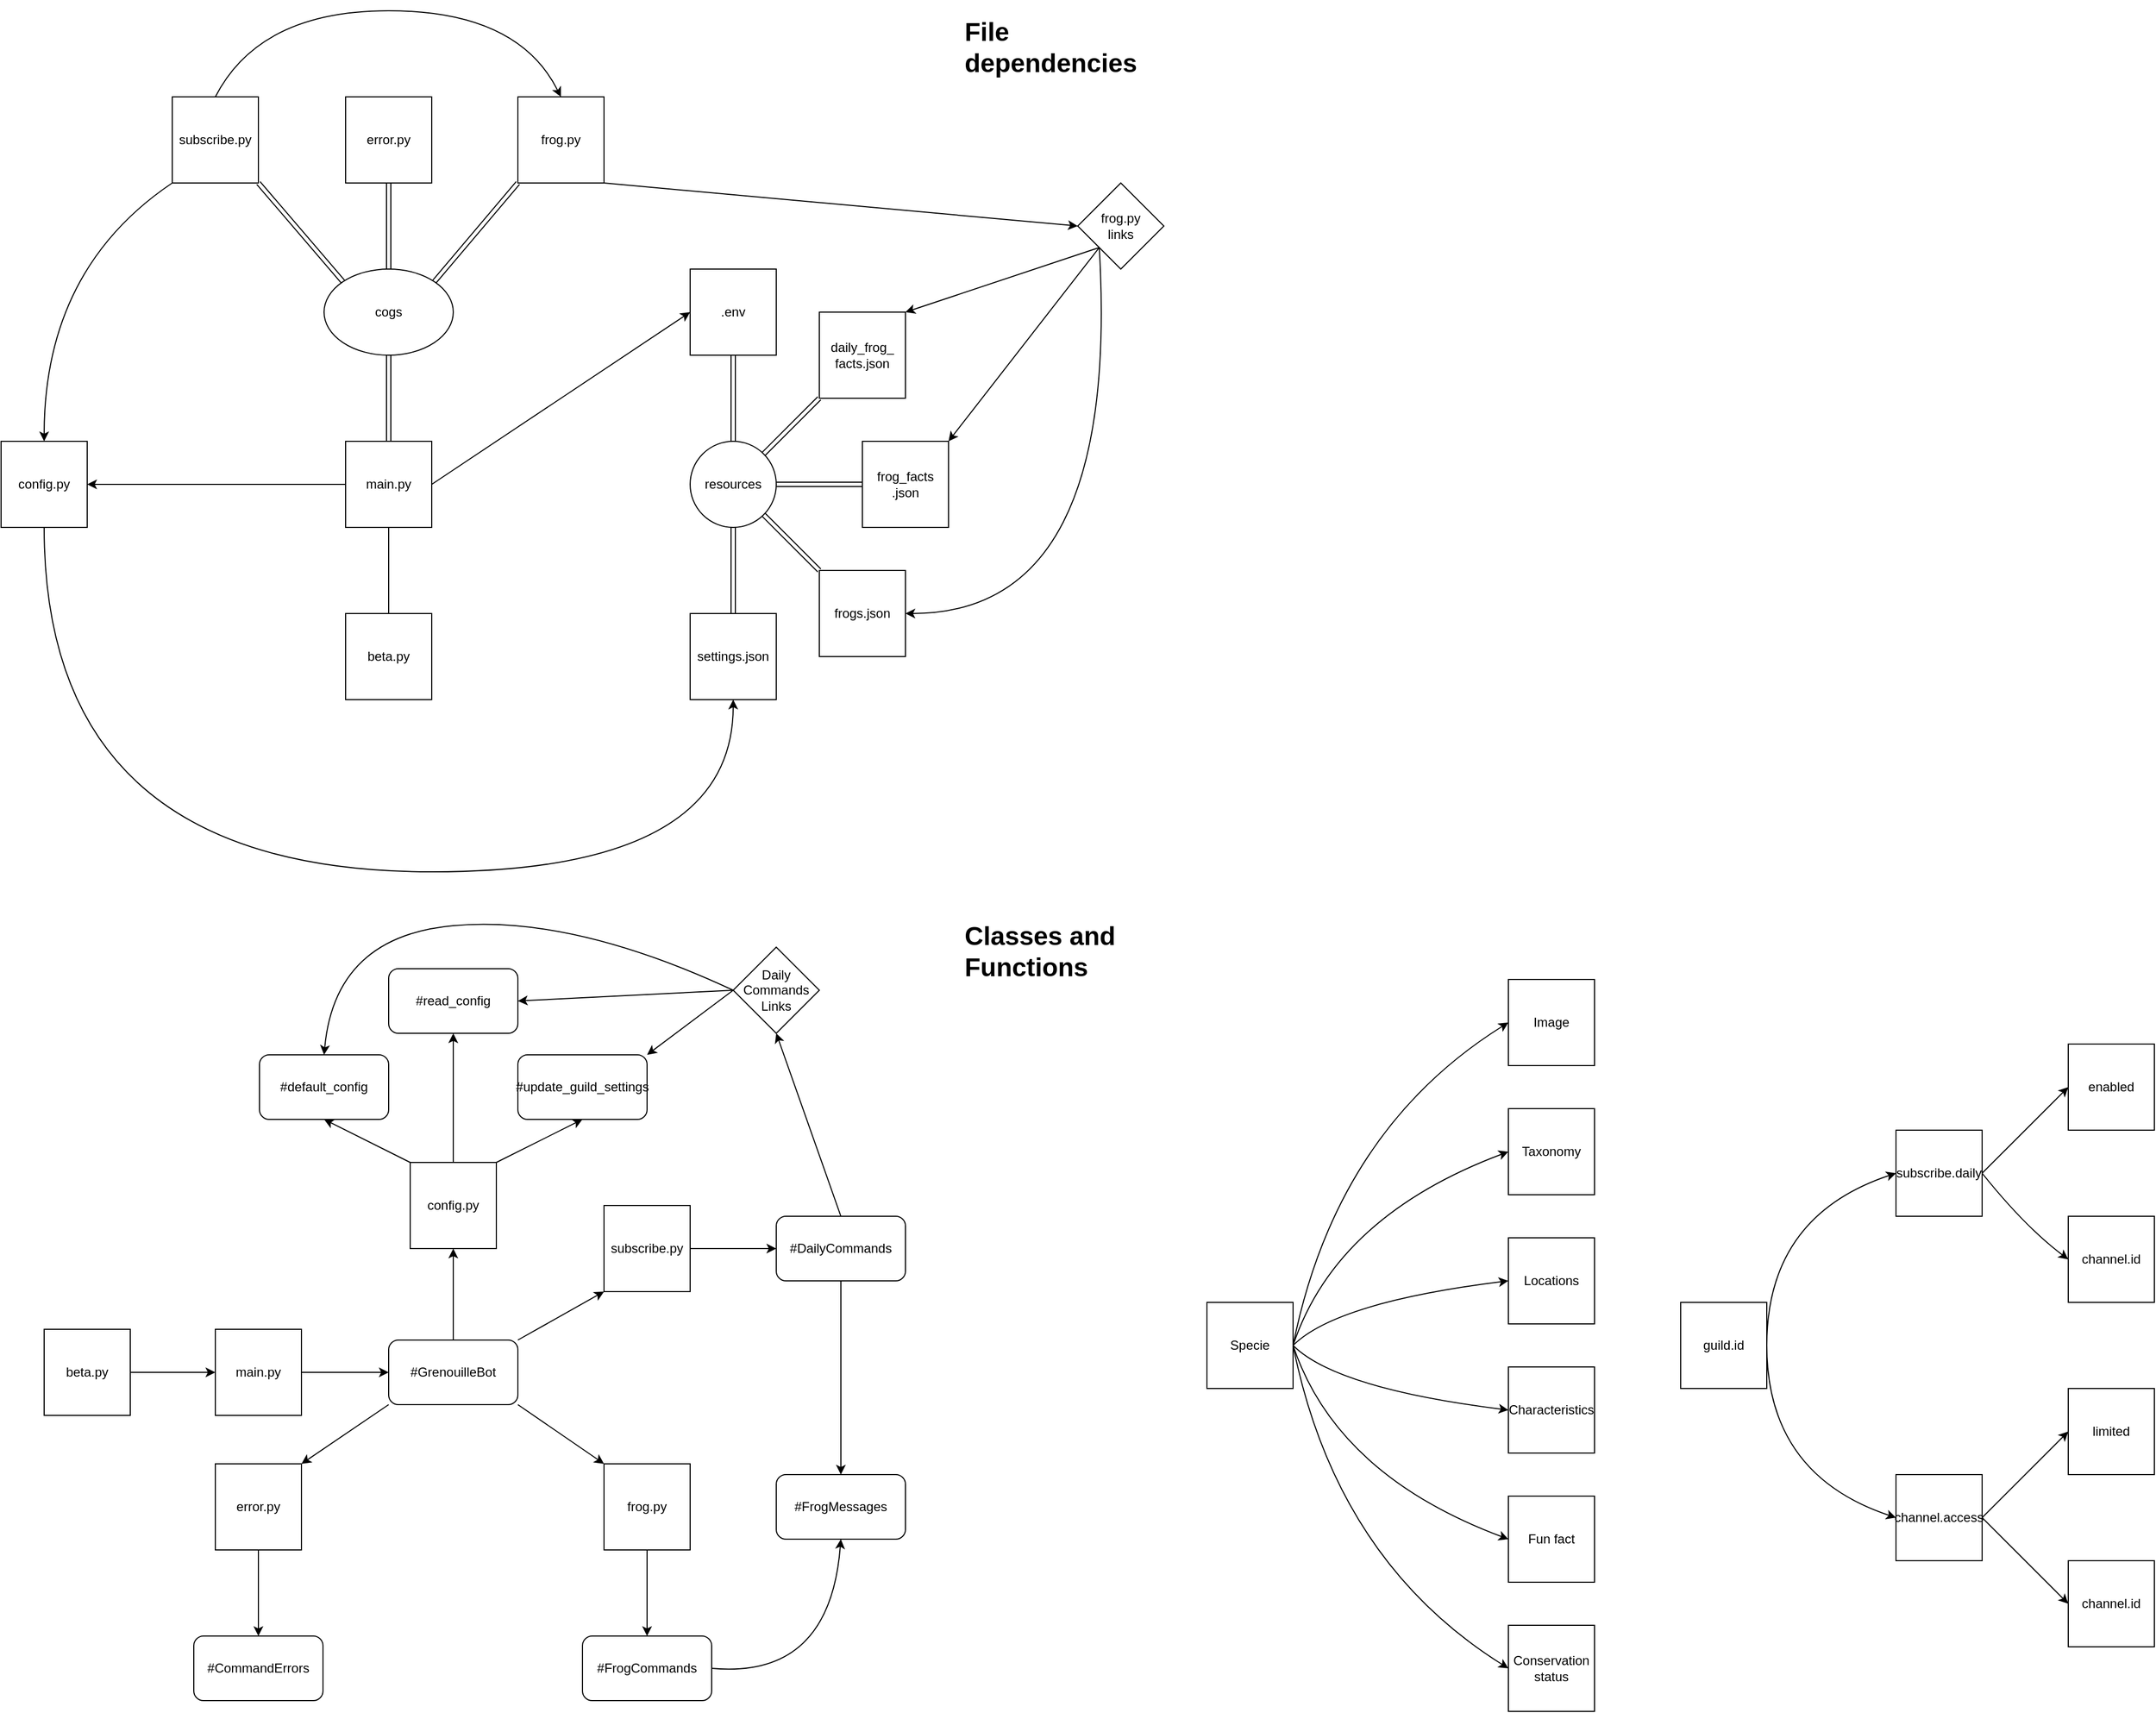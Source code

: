 <mxfile>
    <diagram id="c9KTRhDAJt0Q00L5G3fb" name="Page-1">
        <mxGraphModel dx="1130" dy="769" grid="1" gridSize="10" guides="1" tooltips="1" connect="1" arrows="1" fold="1" page="1" pageScale="1" pageWidth="1100" pageHeight="850" background="none" math="0" shadow="0">
            <root>
                <mxCell id="0"/>
                <mxCell id="1" parent="0"/>
                <mxCell id="2" value="main.py" style="whiteSpace=wrap;html=1;aspect=fixed;" parent="1" vertex="1">
                    <mxGeometry x="320" y="440" width="80" height="80" as="geometry"/>
                </mxCell>
                <mxCell id="3" value="beta.py" style="whiteSpace=wrap;html=1;aspect=fixed;" parent="1" vertex="1">
                    <mxGeometry x="320" y="600" width="80" height="80" as="geometry"/>
                </mxCell>
                <mxCell id="4" value="" style="endArrow=none;html=1;entryX=0.5;entryY=1;entryDx=0;entryDy=0;exitX=0.5;exitY=0;exitDx=0;exitDy=0;" parent="1" source="3" target="2" edge="1">
                    <mxGeometry width="50" height="50" relative="1" as="geometry">
                        <mxPoint x="260" y="570" as="sourcePoint"/>
                        <mxPoint x="555" y="580" as="targetPoint"/>
                    </mxGeometry>
                </mxCell>
                <mxCell id="5" value="cogs" style="ellipse;whiteSpace=wrap;html=1;" parent="1" vertex="1">
                    <mxGeometry x="300" y="280" width="120" height="80" as="geometry"/>
                </mxCell>
                <mxCell id="6" value="" style="endArrow=none;html=1;entryX=0.5;entryY=1;entryDx=0;entryDy=0;exitX=0.5;exitY=0;exitDx=0;exitDy=0;shape=link;" parent="1" source="2" target="5" edge="1">
                    <mxGeometry width="50" height="50" relative="1" as="geometry">
                        <mxPoint x="505" y="530" as="sourcePoint"/>
                        <mxPoint x="555" y="480" as="targetPoint"/>
                    </mxGeometry>
                </mxCell>
                <mxCell id="8" value="" style="endArrow=none;html=1;exitX=1;exitY=0;exitDx=0;exitDy=0;entryX=0;entryY=1;entryDx=0;entryDy=0;shape=link;" parent="1" source="5" edge="1">
                    <mxGeometry width="50" height="50" relative="1" as="geometry">
                        <mxPoint x="425" y="360" as="sourcePoint"/>
                        <mxPoint x="480" y="200" as="targetPoint"/>
                    </mxGeometry>
                </mxCell>
                <mxCell id="16" value="error.py" style="whiteSpace=wrap;html=1;aspect=fixed;textDirection=ltr;" parent="1" vertex="1">
                    <mxGeometry x="320" y="120" width="80" height="80" as="geometry"/>
                </mxCell>
                <UserObject label="subscribe.py" id="17">
                    <mxCell style="whiteSpace=wrap;html=1;aspect=fixed;" parent="1" vertex="1">
                        <mxGeometry x="159" y="120" width="80" height="80" as="geometry"/>
                    </mxCell>
                </UserObject>
                <mxCell id="18" value="" style="endArrow=none;html=1;entryX=0;entryY=0;entryDx=0;entryDy=0;exitX=1;exitY=1;exitDx=0;exitDy=0;shape=link;" parent="1" source="17" target="5" edge="1">
                    <mxGeometry width="50" height="50" relative="1" as="geometry">
                        <mxPoint x="240" y="200" as="sourcePoint"/>
                        <mxPoint x="410" y="480" as="targetPoint"/>
                    </mxGeometry>
                </mxCell>
                <mxCell id="20" value="" style="endArrow=none;html=1;entryX=0.5;entryY=1;entryDx=0;entryDy=0;endFill=0;shape=link;" parent="1" source="5" target="16" edge="1">
                    <mxGeometry width="50" height="50" relative="1" as="geometry">
                        <mxPoint x="470" y="320" as="sourcePoint"/>
                        <mxPoint x="360" y="220" as="targetPoint"/>
                    </mxGeometry>
                </mxCell>
                <mxCell id="22" value="config.py" style="whiteSpace=wrap;html=1;aspect=fixed;" parent="1" vertex="1">
                    <mxGeometry y="440" width="80" height="80" as="geometry"/>
                </mxCell>
                <mxCell id="25" value="" style="curved=1;endArrow=classic;html=1;endFill=1;exitX=0;exitY=1;exitDx=0;exitDy=0;entryX=0.5;entryY=0;entryDx=0;entryDy=0;" parent="1" source="17" target="22" edge="1">
                    <mxGeometry width="50" height="50" relative="1" as="geometry">
                        <mxPoint x="160" y="200" as="sourcePoint"/>
                        <mxPoint x="70" y="400" as="targetPoint"/>
                        <Array as="points">
                            <mxPoint x="40" y="280"/>
                        </Array>
                    </mxGeometry>
                </mxCell>
                <mxCell id="26" value="" style="endArrow=classic;html=1;endFill=1;entryX=1;entryY=0.5;entryDx=0;entryDy=0;exitX=0;exitY=0.5;exitDx=0;exitDy=0;" parent="1" source="2" target="22" edge="1">
                    <mxGeometry width="50" height="50" relative="1" as="geometry">
                        <mxPoint x="310" y="480" as="sourcePoint"/>
                        <mxPoint x="120" y="510" as="targetPoint"/>
                    </mxGeometry>
                </mxCell>
                <mxCell id="27" value="resources" style="ellipse;whiteSpace=wrap;html=1;aspect=fixed;" parent="1" vertex="1">
                    <mxGeometry x="640" y="440" width="80" height="80" as="geometry"/>
                </mxCell>
                <mxCell id="32" value="daily_frog_&lt;br&gt;facts.json" style="whiteSpace=wrap;html=1;aspect=fixed;" parent="1" vertex="1">
                    <mxGeometry x="760" y="320" width="80" height="80" as="geometry"/>
                </mxCell>
                <mxCell id="33" value="" style="endArrow=none;html=1;entryX=1;entryY=0;entryDx=0;entryDy=0;exitX=0;exitY=1;exitDx=0;exitDy=0;shape=link;" parent="1" source="32" target="27" edge="1">
                    <mxGeometry width="50" height="50" relative="1" as="geometry">
                        <mxPoint x="500" y="540" as="sourcePoint"/>
                        <mxPoint x="550" y="490" as="targetPoint"/>
                    </mxGeometry>
                </mxCell>
                <mxCell id="34" value="frog_facts&lt;br&gt;.json" style="whiteSpace=wrap;html=1;aspect=fixed;" parent="1" vertex="1">
                    <mxGeometry x="800" y="440" width="80" height="80" as="geometry"/>
                </mxCell>
                <mxCell id="35" value="frogs.json" style="whiteSpace=wrap;html=1;aspect=fixed;" parent="1" vertex="1">
                    <mxGeometry x="760" y="560" width="80" height="80" as="geometry"/>
                </mxCell>
                <mxCell id="36" value="settings.json" style="whiteSpace=wrap;html=1;aspect=fixed;" parent="1" vertex="1">
                    <mxGeometry x="640" y="600" width="80" height="80" as="geometry"/>
                </mxCell>
                <mxCell id="37" value="" style="endArrow=none;html=1;entryX=0;entryY=0.5;entryDx=0;entryDy=0;exitX=1;exitY=0.5;exitDx=0;exitDy=0;shape=link;" parent="1" source="27" target="34" edge="1">
                    <mxGeometry width="50" height="50" relative="1" as="geometry">
                        <mxPoint x="500" y="540" as="sourcePoint"/>
                        <mxPoint x="550" y="490" as="targetPoint"/>
                    </mxGeometry>
                </mxCell>
                <mxCell id="38" value="" style="endArrow=none;html=1;entryX=0.5;entryY=0;entryDx=0;entryDy=0;exitX=0.5;exitY=1;exitDx=0;exitDy=0;shape=link;" parent="1" source="27" target="36" edge="1">
                    <mxGeometry width="50" height="50" relative="1" as="geometry">
                        <mxPoint x="500" y="670" as="sourcePoint"/>
                        <mxPoint x="550" y="620" as="targetPoint"/>
                    </mxGeometry>
                </mxCell>
                <mxCell id="39" value="" style="endArrow=none;html=1;entryX=0;entryY=0;entryDx=0;entryDy=0;exitX=1;exitY=1;exitDx=0;exitDy=0;shape=link;" parent="1" source="27" target="35" edge="1">
                    <mxGeometry width="50" height="50" relative="1" as="geometry">
                        <mxPoint x="500" y="670" as="sourcePoint"/>
                        <mxPoint x="550" y="620" as="targetPoint"/>
                    </mxGeometry>
                </mxCell>
                <mxCell id="42" value="" style="endArrow=classic;html=1;entryX=0.5;entryY=0;entryDx=0;entryDy=0;exitX=0.5;exitY=0;exitDx=0;exitDy=0;curved=1;" parent="1" source="17" edge="1">
                    <mxGeometry width="50" height="50" relative="1" as="geometry">
                        <mxPoint x="320" y="100" as="sourcePoint"/>
                        <mxPoint x="520" y="120" as="targetPoint"/>
                        <Array as="points">
                            <mxPoint x="240" y="40"/>
                            <mxPoint x="480" y="40"/>
                        </Array>
                    </mxGeometry>
                </mxCell>
                <mxCell id="44" value="" style="curved=1;endArrow=classic;html=1;exitX=1;exitY=1;exitDx=0;exitDy=0;entryX=0;entryY=0.5;entryDx=0;entryDy=0;endFill=1;" parent="1" target="43" edge="1">
                    <mxGeometry width="50" height="50" relative="1" as="geometry">
                        <mxPoint x="560" y="200" as="sourcePoint"/>
                        <mxPoint x="960" y="280" as="targetPoint"/>
                        <Array as="points"/>
                    </mxGeometry>
                </mxCell>
                <mxCell id="43" value="frog.py&lt;br&gt;links" style="rhombus;whiteSpace=wrap;html=1;" parent="1" vertex="1">
                    <mxGeometry x="1000" y="200" width="80" height="80" as="geometry"/>
                </mxCell>
                <mxCell id="45" value="" style="endArrow=classic;html=1;rounded=1;entryX=1;entryY=0;entryDx=0;entryDy=0;endFill=1;exitX=0;exitY=1;exitDx=0;exitDy=0;" parent="1" source="43" target="32" edge="1">
                    <mxGeometry width="50" height="50" relative="1" as="geometry">
                        <mxPoint x="1060" y="260" as="sourcePoint"/>
                        <mxPoint x="630" y="350" as="targetPoint"/>
                    </mxGeometry>
                </mxCell>
                <mxCell id="46" value="" style="endArrow=classic;html=1;endFill=1;exitX=0;exitY=1;exitDx=0;exitDy=0;curved=1;entryX=1;entryY=0;entryDx=0;entryDy=0;" parent="1" source="43" target="34" edge="1">
                    <mxGeometry width="50" height="50" relative="1" as="geometry">
                        <mxPoint x="880" y="350" as="sourcePoint"/>
                        <mxPoint x="880" y="440" as="targetPoint"/>
                        <Array as="points"/>
                    </mxGeometry>
                </mxCell>
                <mxCell id="47" value="" style="endArrow=classic;html=1;exitX=0;exitY=1;exitDx=0;exitDy=0;endFill=1;entryX=1;entryY=0.5;entryDx=0;entryDy=0;curved=1;" parent="1" source="43" target="35" edge="1">
                    <mxGeometry width="50" height="50" relative="1" as="geometry">
                        <mxPoint x="1000" y="600" as="sourcePoint"/>
                        <mxPoint x="970" y="460" as="targetPoint"/>
                        <Array as="points">
                            <mxPoint x="1040" y="600"/>
                        </Array>
                    </mxGeometry>
                </mxCell>
                <mxCell id="48" value="" style="endArrow=none;html=1;entryX=0.5;entryY=1;entryDx=0;entryDy=0;curved=1;endFill=0;" parent="1" target="22" edge="1">
                    <mxGeometry width="50" height="50" relative="1" as="geometry">
                        <mxPoint x="400" y="840" as="sourcePoint"/>
                        <mxPoint x="630" y="640" as="targetPoint"/>
                        <Array as="points">
                            <mxPoint x="40" y="840"/>
                        </Array>
                    </mxGeometry>
                </mxCell>
                <mxCell id="49" value="" style="endArrow=classic;html=1;curved=1;entryX=0.5;entryY=1;entryDx=0;entryDy=0;endFill=1;" parent="1" target="36" edge="1">
                    <mxGeometry width="50" height="50" relative="1" as="geometry">
                        <mxPoint x="400" y="840" as="sourcePoint"/>
                        <mxPoint x="630" y="640" as="targetPoint"/>
                        <Array as="points">
                            <mxPoint x="680" y="840"/>
                        </Array>
                    </mxGeometry>
                </mxCell>
                <mxCell id="50" value=".env" style="whiteSpace=wrap;html=1;aspect=fixed;" parent="1" vertex="1">
                    <mxGeometry x="640" y="280" width="80" height="80" as="geometry"/>
                </mxCell>
                <mxCell id="51" value="" style="endArrow=none;html=1;curved=1;entryX=0.5;entryY=1;entryDx=0;entryDy=0;exitX=0.5;exitY=0;exitDx=0;exitDy=0;shape=link;" parent="1" source="27" target="50" edge="1">
                    <mxGeometry width="50" height="50" relative="1" as="geometry">
                        <mxPoint x="480" y="440" as="sourcePoint"/>
                        <mxPoint x="530" y="390" as="targetPoint"/>
                    </mxGeometry>
                </mxCell>
                <mxCell id="52" value="" style="endArrow=classic;html=1;curved=1;exitX=1;exitY=0.5;exitDx=0;exitDy=0;entryX=0;entryY=0.5;entryDx=0;entryDy=0;endFill=1;" parent="1" source="2" target="50" edge="1">
                    <mxGeometry width="50" height="50" relative="1" as="geometry">
                        <mxPoint x="480" y="440" as="sourcePoint"/>
                        <mxPoint x="530" y="390" as="targetPoint"/>
                    </mxGeometry>
                </mxCell>
                <mxCell id="80" style="edgeStyle=none;curved=1;html=1;exitX=1;exitY=1;exitDx=0;exitDy=0;entryX=0;entryY=0;entryDx=0;entryDy=0;endArrow=classic;endFill=1;" parent="1" source="53" target="79" edge="1">
                    <mxGeometry relative="1" as="geometry"/>
                </mxCell>
                <mxCell id="85" style="edgeStyle=none;curved=1;html=1;exitX=0;exitY=1;exitDx=0;exitDy=0;entryX=1;entryY=0;entryDx=0;entryDy=0;endArrow=classic;endFill=1;" parent="1" source="53" target="84" edge="1">
                    <mxGeometry relative="1" as="geometry"/>
                </mxCell>
                <mxCell id="87" style="edgeStyle=none;curved=1;html=1;exitX=1;exitY=0;exitDx=0;exitDy=0;entryX=0;entryY=1;entryDx=0;entryDy=0;endArrow=classic;endFill=1;" parent="1" source="53" target="82" edge="1">
                    <mxGeometry relative="1" as="geometry"/>
                </mxCell>
                <mxCell id="53" value="#GrenouilleBot" style="rounded=1;whiteSpace=wrap;html=1;" parent="1" vertex="1">
                    <mxGeometry x="360" y="1275" width="120" height="60" as="geometry"/>
                </mxCell>
                <mxCell id="89" style="edgeStyle=none;curved=1;html=1;exitX=1;exitY=0.5;exitDx=0;exitDy=0;entryX=0.5;entryY=1;entryDx=0;entryDy=0;endArrow=classic;endFill=1;" parent="1" source="54" target="55" edge="1">
                    <mxGeometry relative="1" as="geometry">
                        <Array as="points">
                            <mxPoint x="770" y="1590"/>
                        </Array>
                    </mxGeometry>
                </mxCell>
                <mxCell id="54" value="#FrogCommands" style="rounded=1;whiteSpace=wrap;html=1;" parent="1" vertex="1">
                    <mxGeometry x="540" y="1550" width="120" height="60" as="geometry"/>
                </mxCell>
                <mxCell id="55" value="#FrogMessages" style="rounded=1;whiteSpace=wrap;html=1;" parent="1" vertex="1">
                    <mxGeometry x="720" y="1400" width="120" height="60" as="geometry"/>
                </mxCell>
                <mxCell id="92" style="edgeStyle=none;curved=1;html=1;exitX=0.5;exitY=1;exitDx=0;exitDy=0;entryX=0.5;entryY=0;entryDx=0;entryDy=0;endArrow=classic;endFill=1;" parent="1" source="56" target="55" edge="1">
                    <mxGeometry relative="1" as="geometry"/>
                </mxCell>
                <mxCell id="94" style="edgeStyle=none;curved=1;html=1;exitX=0.5;exitY=0;exitDx=0;exitDy=0;entryX=0.5;entryY=1;entryDx=0;entryDy=0;endArrow=classic;endFill=1;" parent="1" source="56" target="93" edge="1">
                    <mxGeometry relative="1" as="geometry"/>
                </mxCell>
                <mxCell id="56" value="#DailyCommands" style="rounded=1;whiteSpace=wrap;html=1;" parent="1" vertex="1">
                    <mxGeometry x="720" y="1160" width="120" height="60" as="geometry"/>
                </mxCell>
                <mxCell id="58" value="#read_config" style="rounded=1;whiteSpace=wrap;html=1;" parent="1" vertex="1">
                    <mxGeometry x="360" y="930" width="120" height="60" as="geometry"/>
                </mxCell>
                <mxCell id="59" value="#default_config" style="rounded=1;whiteSpace=wrap;html=1;" parent="1" vertex="1">
                    <mxGeometry x="240" y="1010" width="120" height="60" as="geometry"/>
                </mxCell>
                <mxCell id="60" value="#update_guild_settings" style="rounded=1;whiteSpace=wrap;html=1;" parent="1" vertex="1">
                    <mxGeometry x="480" y="1010" width="120" height="60" as="geometry"/>
                </mxCell>
                <mxCell id="61" value="&lt;h1&gt;File dependencies&lt;/h1&gt;" style="text;html=1;strokeColor=none;fillColor=none;spacing=5;spacingTop=-20;whiteSpace=wrap;overflow=hidden;rounded=0;" parent="1" vertex="1">
                    <mxGeometry x="890" y="40" width="190" height="120" as="geometry"/>
                </mxCell>
                <mxCell id="64" value="frog.py" style="whiteSpace=wrap;html=1;aspect=fixed;" parent="1" vertex="1">
                    <mxGeometry x="480" y="120" width="80" height="80" as="geometry"/>
                </mxCell>
                <mxCell id="65" value="&lt;h1&gt;Classes and Functions&lt;/h1&gt;" style="text;html=1;strokeColor=none;fillColor=none;spacing=5;spacingTop=-20;whiteSpace=wrap;overflow=hidden;rounded=0;" parent="1" vertex="1">
                    <mxGeometry x="890" y="880" width="190" height="120" as="geometry"/>
                </mxCell>
                <mxCell id="67" value="beta.py" style="whiteSpace=wrap;html=1;aspect=fixed;" parent="1" vertex="1">
                    <mxGeometry x="40" y="1265" width="80" height="80" as="geometry"/>
                </mxCell>
                <mxCell id="68" value="main.py" style="whiteSpace=wrap;html=1;aspect=fixed;" parent="1" vertex="1">
                    <mxGeometry x="199" y="1265" width="80" height="80" as="geometry"/>
                </mxCell>
                <mxCell id="72" value="" style="endArrow=classic;html=1;exitX=1;exitY=0.5;exitDx=0;exitDy=0;entryX=0;entryY=0.5;entryDx=0;entryDy=0;curved=1;endFill=1;" parent="1" source="67" target="68" edge="1">
                    <mxGeometry width="50" height="50" relative="1" as="geometry">
                        <mxPoint x="500" y="1350" as="sourcePoint"/>
                        <mxPoint x="550" y="1300" as="targetPoint"/>
                    </mxGeometry>
                </mxCell>
                <mxCell id="73" value="" style="endArrow=classic;html=1;exitX=1;exitY=0.5;exitDx=0;exitDy=0;entryX=0;entryY=0.5;entryDx=0;entryDy=0;curved=1;endFill=1;" parent="1" source="68" target="53" edge="1">
                    <mxGeometry width="50" height="50" relative="1" as="geometry">
                        <mxPoint x="130" y="1315" as="sourcePoint"/>
                        <mxPoint x="209" y="1315" as="targetPoint"/>
                    </mxGeometry>
                </mxCell>
                <mxCell id="76" style="edgeStyle=none;curved=1;html=1;exitX=1;exitY=0;exitDx=0;exitDy=0;entryX=0.5;entryY=1;entryDx=0;entryDy=0;endArrow=classic;endFill=1;" parent="1" source="74" target="60" edge="1">
                    <mxGeometry relative="1" as="geometry"/>
                </mxCell>
                <mxCell id="77" style="edgeStyle=none;curved=1;html=1;exitX=0;exitY=0;exitDx=0;exitDy=0;entryX=0.5;entryY=1;entryDx=0;entryDy=0;endArrow=classic;endFill=1;" parent="1" source="74" target="59" edge="1">
                    <mxGeometry relative="1" as="geometry"/>
                </mxCell>
                <mxCell id="78" style="edgeStyle=none;curved=1;html=1;exitX=0.5;exitY=0;exitDx=0;exitDy=0;entryX=0.5;entryY=1;entryDx=0;entryDy=0;endArrow=classic;endFill=1;" parent="1" source="74" target="58" edge="1">
                    <mxGeometry relative="1" as="geometry"/>
                </mxCell>
                <mxCell id="74" value="config.py" style="whiteSpace=wrap;html=1;aspect=fixed;" parent="1" vertex="1">
                    <mxGeometry x="380" y="1110" width="80" height="80" as="geometry"/>
                </mxCell>
                <mxCell id="75" value="" style="endArrow=classic;html=1;curved=1;entryX=0.5;entryY=1;entryDx=0;entryDy=0;exitX=0.5;exitY=0;exitDx=0;exitDy=0;endFill=1;" parent="1" source="53" target="74" edge="1">
                    <mxGeometry width="50" height="50" relative="1" as="geometry">
                        <mxPoint x="500" y="1250" as="sourcePoint"/>
                        <mxPoint x="550" y="1200" as="targetPoint"/>
                    </mxGeometry>
                </mxCell>
                <mxCell id="88" style="edgeStyle=none;curved=1;html=1;exitX=0.5;exitY=1;exitDx=0;exitDy=0;entryX=0.5;entryY=0;entryDx=0;entryDy=0;endArrow=classic;endFill=1;" parent="1" source="79" target="54" edge="1">
                    <mxGeometry relative="1" as="geometry"/>
                </mxCell>
                <mxCell id="79" value="frog.py" style="whiteSpace=wrap;html=1;aspect=fixed;" parent="1" vertex="1">
                    <mxGeometry x="560" y="1390" width="80" height="80" as="geometry"/>
                </mxCell>
                <mxCell id="91" style="edgeStyle=none;curved=1;html=1;exitX=1;exitY=0.5;exitDx=0;exitDy=0;entryX=0;entryY=0.5;entryDx=0;entryDy=0;endArrow=classic;endFill=1;" parent="1" source="82" target="56" edge="1">
                    <mxGeometry relative="1" as="geometry"/>
                </mxCell>
                <UserObject label="subscribe.py" id="82">
                    <mxCell style="whiteSpace=wrap;html=1;aspect=fixed;" parent="1" vertex="1">
                        <mxGeometry x="560" y="1150" width="80" height="80" as="geometry"/>
                    </mxCell>
                </UserObject>
                <mxCell id="83" value="#CommandErrors" style="rounded=1;whiteSpace=wrap;html=1;" parent="1" vertex="1">
                    <mxGeometry x="179" y="1550" width="120" height="60" as="geometry"/>
                </mxCell>
                <mxCell id="86" style="edgeStyle=none;curved=1;html=1;exitX=0.5;exitY=1;exitDx=0;exitDy=0;endArrow=classic;endFill=1;" parent="1" source="84" target="83" edge="1">
                    <mxGeometry relative="1" as="geometry"/>
                </mxCell>
                <mxCell id="84" value="error.py" style="whiteSpace=wrap;html=1;aspect=fixed;" parent="1" vertex="1">
                    <mxGeometry x="199" y="1390" width="80" height="80" as="geometry"/>
                </mxCell>
                <mxCell id="95" style="edgeStyle=none;curved=1;html=1;exitX=0;exitY=0.5;exitDx=0;exitDy=0;entryX=1;entryY=0;entryDx=0;entryDy=0;endArrow=classic;endFill=1;" parent="1" source="93" target="60" edge="1">
                    <mxGeometry relative="1" as="geometry"/>
                </mxCell>
                <mxCell id="96" style="edgeStyle=none;curved=1;html=1;exitX=0;exitY=0.5;exitDx=0;exitDy=0;entryX=1;entryY=0.5;entryDx=0;entryDy=0;endArrow=classic;endFill=1;" parent="1" source="93" target="58" edge="1">
                    <mxGeometry relative="1" as="geometry"/>
                </mxCell>
                <mxCell id="97" style="edgeStyle=none;curved=1;html=1;exitX=0;exitY=0.5;exitDx=0;exitDy=0;endArrow=classic;endFill=1;entryX=0.5;entryY=0;entryDx=0;entryDy=0;" parent="1" source="93" target="59" edge="1">
                    <mxGeometry relative="1" as="geometry">
                        <mxPoint x="250" y="940" as="targetPoint"/>
                        <Array as="points">
                            <mxPoint x="530" y="880"/>
                            <mxPoint x="310" y="900"/>
                        </Array>
                    </mxGeometry>
                </mxCell>
                <mxCell id="93" value="Daily Commands&lt;br&gt;Links" style="rhombus;whiteSpace=wrap;html=1;" parent="1" vertex="1">
                    <mxGeometry x="680" y="910" width="80" height="80" as="geometry"/>
                </mxCell>
                <mxCell id="108" style="edgeStyle=none;html=1;entryX=0;entryY=0.5;entryDx=0;entryDy=0;curved=1;exitX=1;exitY=0.5;exitDx=0;exitDy=0;" parent="1" source="98" target="100" edge="1">
                    <mxGeometry relative="1" as="geometry">
                        <mxPoint x="1200" y="1270" as="sourcePoint"/>
                        <Array as="points">
                            <mxPoint x="1240" y="1160"/>
                        </Array>
                    </mxGeometry>
                </mxCell>
                <mxCell id="109" style="edgeStyle=none;curved=1;html=1;exitX=1;exitY=0.5;exitDx=0;exitDy=0;entryX=0;entryY=0.5;entryDx=0;entryDy=0;" parent="1" source="98" target="99" edge="1">
                    <mxGeometry relative="1" as="geometry">
                        <Array as="points">
                            <mxPoint x="1240" y="1080"/>
                        </Array>
                    </mxGeometry>
                </mxCell>
                <mxCell id="110" style="edgeStyle=none;curved=1;html=1;exitX=1;exitY=0.5;exitDx=0;exitDy=0;entryX=0;entryY=0.5;entryDx=0;entryDy=0;" parent="1" source="98" target="101" edge="1">
                    <mxGeometry relative="1" as="geometry">
                        <Array as="points">
                            <mxPoint x="1240" y="1240"/>
                        </Array>
                    </mxGeometry>
                </mxCell>
                <mxCell id="111" style="edgeStyle=none;curved=1;html=1;exitX=1;exitY=0.5;exitDx=0;exitDy=0;entryX=0;entryY=0.5;entryDx=0;entryDy=0;" parent="1" source="98" target="102" edge="1">
                    <mxGeometry relative="1" as="geometry">
                        <Array as="points">
                            <mxPoint x="1240" y="1320"/>
                        </Array>
                    </mxGeometry>
                </mxCell>
                <mxCell id="112" style="edgeStyle=none;curved=1;html=1;exitX=1;exitY=0.5;exitDx=0;exitDy=0;entryX=0;entryY=0.5;entryDx=0;entryDy=0;" parent="1" source="98" target="103" edge="1">
                    <mxGeometry relative="1" as="geometry">
                        <Array as="points">
                            <mxPoint x="1240" y="1400"/>
                        </Array>
                    </mxGeometry>
                </mxCell>
                <mxCell id="113" style="edgeStyle=none;curved=1;html=1;exitX=1;exitY=0.5;exitDx=0;exitDy=0;entryX=0;entryY=0.5;entryDx=0;entryDy=0;" parent="1" source="98" target="104" edge="1">
                    <mxGeometry relative="1" as="geometry">
                        <Array as="points">
                            <mxPoint x="1240" y="1480"/>
                        </Array>
                    </mxGeometry>
                </mxCell>
                <mxCell id="98" value="Specie" style="whiteSpace=wrap;html=1;aspect=fixed;" parent="1" vertex="1">
                    <mxGeometry x="1120" y="1240" width="80" height="80" as="geometry"/>
                </mxCell>
                <mxCell id="99" value="Image" style="whiteSpace=wrap;html=1;aspect=fixed;" parent="1" vertex="1">
                    <mxGeometry x="1400" y="940" width="80" height="80" as="geometry"/>
                </mxCell>
                <mxCell id="100" value="Taxonomy" style="whiteSpace=wrap;html=1;aspect=fixed;" parent="1" vertex="1">
                    <mxGeometry x="1400" y="1060" width="80" height="80" as="geometry"/>
                </mxCell>
                <mxCell id="101" value="Locations" style="whiteSpace=wrap;html=1;aspect=fixed;" parent="1" vertex="1">
                    <mxGeometry x="1400" y="1180" width="80" height="80" as="geometry"/>
                </mxCell>
                <mxCell id="102" value="Characteristics" style="whiteSpace=wrap;html=1;aspect=fixed;" parent="1" vertex="1">
                    <mxGeometry x="1400" y="1300" width="80" height="80" as="geometry"/>
                </mxCell>
                <mxCell id="103" value="Fun fact" style="whiteSpace=wrap;html=1;aspect=fixed;" parent="1" vertex="1">
                    <mxGeometry x="1400" y="1420" width="80" height="80" as="geometry"/>
                </mxCell>
                <mxCell id="104" value="Conservation&lt;br&gt;status" style="whiteSpace=wrap;html=1;aspect=fixed;" parent="1" vertex="1">
                    <mxGeometry x="1400" y="1540" width="80" height="80" as="geometry"/>
                </mxCell>
                <mxCell id="121" style="edgeStyle=none;curved=1;html=1;exitX=1;exitY=0.5;exitDx=0;exitDy=0;entryX=0;entryY=0.5;entryDx=0;entryDy=0;" parent="1" source="114" target="115" edge="1">
                    <mxGeometry relative="1" as="geometry">
                        <Array as="points">
                            <mxPoint x="1640" y="1160"/>
                        </Array>
                    </mxGeometry>
                </mxCell>
                <mxCell id="122" style="edgeStyle=none;curved=1;html=1;exitX=1;exitY=0.5;exitDx=0;exitDy=0;entryX=0;entryY=0.5;entryDx=0;entryDy=0;" parent="1" source="114" target="116" edge="1">
                    <mxGeometry relative="1" as="geometry">
                        <Array as="points">
                            <mxPoint x="1640" y="1400"/>
                        </Array>
                    </mxGeometry>
                </mxCell>
                <mxCell id="114" value="guild.id" style="whiteSpace=wrap;html=1;aspect=fixed;" parent="1" vertex="1">
                    <mxGeometry x="1560" y="1240" width="80" height="80" as="geometry"/>
                </mxCell>
                <mxCell id="123" style="edgeStyle=none;curved=1;html=1;exitX=1;exitY=0.5;exitDx=0;exitDy=0;entryX=0;entryY=0.5;entryDx=0;entryDy=0;" parent="1" source="115" target="120" edge="1">
                    <mxGeometry relative="1" as="geometry">
                        <Array as="points"/>
                    </mxGeometry>
                </mxCell>
                <mxCell id="124" style="edgeStyle=none;curved=1;html=1;exitX=1;exitY=0.5;exitDx=0;exitDy=0;entryX=0;entryY=0.5;entryDx=0;entryDy=0;" parent="1" source="115" target="119" edge="1">
                    <mxGeometry relative="1" as="geometry">
                        <Array as="points">
                            <mxPoint x="1880" y="1170"/>
                        </Array>
                    </mxGeometry>
                </mxCell>
                <mxCell id="115" value="subscribe.daily" style="whiteSpace=wrap;html=1;aspect=fixed;" parent="1" vertex="1">
                    <mxGeometry x="1760" y="1080" width="80" height="80" as="geometry"/>
                </mxCell>
                <mxCell id="125" style="edgeStyle=none;html=1;exitX=1;exitY=0.5;exitDx=0;exitDy=0;entryX=0;entryY=0.5;entryDx=0;entryDy=0;curved=1;" parent="1" source="116" target="118" edge="1">
                    <mxGeometry relative="1" as="geometry">
                        <Array as="points"/>
                    </mxGeometry>
                </mxCell>
                <mxCell id="126" style="edgeStyle=none;curved=1;html=1;exitX=1;exitY=0.5;exitDx=0;exitDy=0;entryX=0;entryY=0.5;entryDx=0;entryDy=0;" parent="1" source="116" target="117" edge="1">
                    <mxGeometry relative="1" as="geometry">
                        <Array as="points"/>
                    </mxGeometry>
                </mxCell>
                <mxCell id="116" value="channel.access" style="whiteSpace=wrap;html=1;aspect=fixed;" parent="1" vertex="1">
                    <mxGeometry x="1760" y="1400" width="80" height="80" as="geometry"/>
                </mxCell>
                <mxCell id="117" value="channel.id" style="whiteSpace=wrap;html=1;aspect=fixed;" parent="1" vertex="1">
                    <mxGeometry x="1920" y="1480" width="80" height="80" as="geometry"/>
                </mxCell>
                <mxCell id="118" value="limited" style="whiteSpace=wrap;html=1;aspect=fixed;" parent="1" vertex="1">
                    <mxGeometry x="1920" y="1320" width="80" height="80" as="geometry"/>
                </mxCell>
                <mxCell id="119" value="channel.id" style="whiteSpace=wrap;html=1;aspect=fixed;" parent="1" vertex="1">
                    <mxGeometry x="1920" y="1160" width="80" height="80" as="geometry"/>
                </mxCell>
                <mxCell id="120" value="enabled" style="whiteSpace=wrap;html=1;aspect=fixed;" parent="1" vertex="1">
                    <mxGeometry x="1920" y="1000" width="80" height="80" as="geometry"/>
                </mxCell>
            </root>
        </mxGraphModel>
    </diagram>
</mxfile>